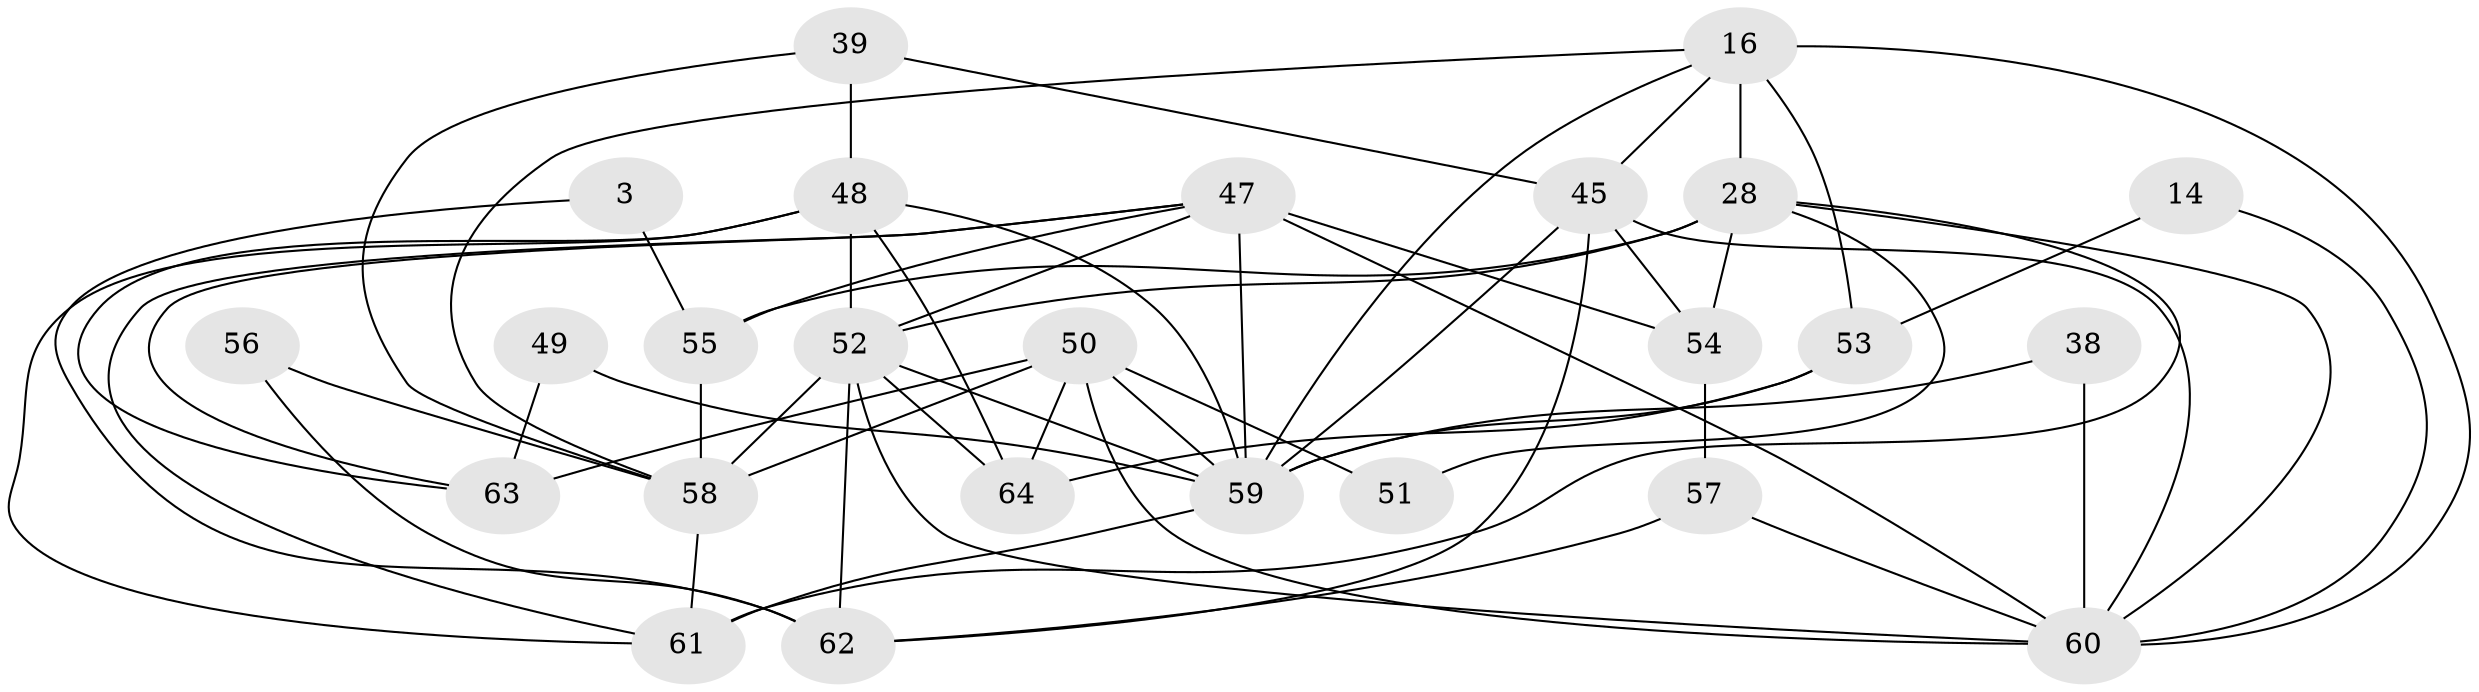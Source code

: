 // original degree distribution, {2: 0.109375, 4: 0.34375, 5: 0.15625, 3: 0.265625, 6: 0.0625, 7: 0.046875, 8: 0.015625}
// Generated by graph-tools (version 1.1) at 2025/55/03/04/25 21:55:01]
// undirected, 25 vertices, 60 edges
graph export_dot {
graph [start="1"]
  node [color=gray90,style=filled];
  3;
  14;
  16 [super="+13"];
  28 [super="+21+17"];
  38;
  39 [super="+35"];
  45 [super="+42"];
  47 [super="+12+40"];
  48 [super="+27+25"];
  49;
  50 [super="+10"];
  51;
  52 [super="+46+29"];
  53 [super="+31"];
  54 [super="+37"];
  55 [super="+36"];
  56;
  57 [super="+41"];
  58 [super="+23+24"];
  59 [super="+19+33"];
  60 [super="+34+15+22"];
  61 [super="+11"];
  62 [super="+43+44"];
  63;
  64;
  3 -- 62;
  3 -- 55;
  14 -- 53;
  14 -- 60;
  16 -- 53;
  16 -- 28 [weight=2];
  16 -- 58;
  16 -- 60;
  16 -- 45;
  16 -- 59;
  28 -- 61;
  28 -- 55;
  28 -- 52 [weight=2];
  28 -- 51;
  28 -- 54 [weight=2];
  28 -- 60;
  38 -- 60 [weight=2];
  38 -- 59;
  39 -- 45;
  39 -- 58;
  39 -- 48;
  45 -- 54 [weight=2];
  45 -- 62 [weight=2];
  45 -- 60 [weight=5];
  45 -- 59;
  47 -- 60 [weight=3];
  47 -- 54 [weight=3];
  47 -- 59;
  47 -- 63;
  47 -- 61;
  47 -- 55 [weight=2];
  47 -- 52;
  48 -- 52 [weight=2];
  48 -- 64 [weight=2];
  48 -- 59;
  48 -- 63;
  48 -- 61;
  49 -- 59;
  49 -- 63;
  50 -- 64 [weight=2];
  50 -- 51;
  50 -- 63;
  50 -- 60;
  50 -- 58;
  50 -- 59;
  52 -- 58 [weight=4];
  52 -- 64;
  52 -- 60;
  52 -- 62 [weight=2];
  52 -- 59 [weight=2];
  53 -- 64 [weight=2];
  53 -- 59;
  54 -- 57;
  55 -- 58 [weight=3];
  56 -- 58;
  56 -- 62;
  57 -- 60 [weight=2];
  57 -- 62;
  58 -- 61;
  59 -- 61;
}
